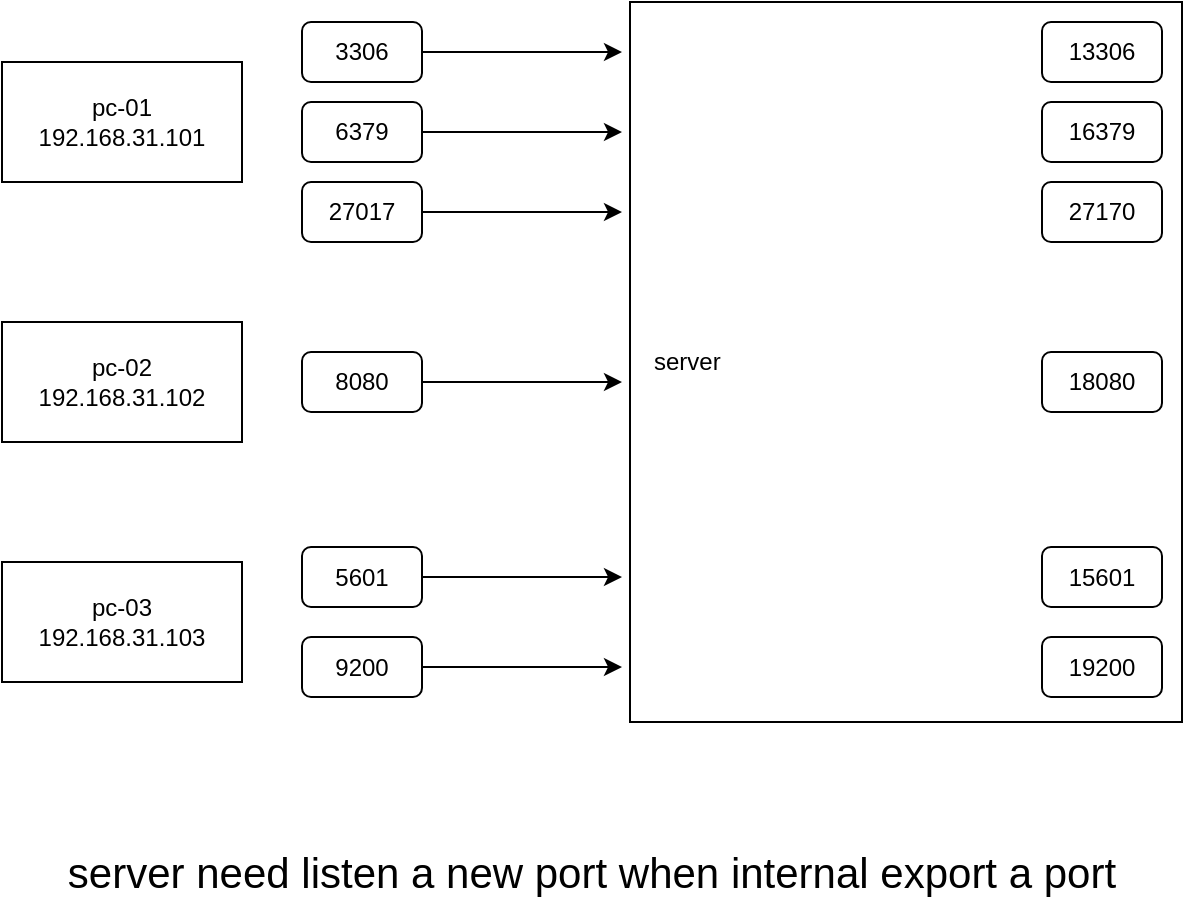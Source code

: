 <mxfile version="22.1.22" type="embed">
  <diagram id="23iRSUPoRavnBvh4doch" name="Page-1">
    <mxGraphModel dx="1155" dy="778" grid="1" gridSize="10" guides="1" tooltips="1" connect="1" arrows="1" fold="1" page="1" pageScale="1" pageWidth="827" pageHeight="1169" math="0" shadow="0">
      <root>
        <mxCell id="0" />
        <mxCell id="1" parent="0" />
        <mxCell id="2" value="pc-01&lt;br&gt;192.168.31.101" style="rounded=0;whiteSpace=wrap;html=1;" vertex="1" parent="1">
          <mxGeometry x="40" y="40" width="120" height="60" as="geometry" />
        </mxCell>
        <mxCell id="5" value="pc-02&lt;br&gt;192.168.31.102" style="rounded=0;whiteSpace=wrap;html=1;" vertex="1" parent="1">
          <mxGeometry x="40" y="170" width="120" height="60" as="geometry" />
        </mxCell>
        <mxCell id="6" value="pc-03&lt;br&gt;192.168.31.103" style="rounded=0;whiteSpace=wrap;html=1;" vertex="1" parent="1">
          <mxGeometry x="40" y="290" width="120" height="60" as="geometry" />
        </mxCell>
        <mxCell id="16" style="edgeStyle=orthogonalEdgeStyle;rounded=0;orthogonalLoop=1;jettySize=auto;html=1;" edge="1" parent="1" source="7">
          <mxGeometry relative="1" as="geometry">
            <mxPoint x="350" y="35" as="targetPoint" />
          </mxGeometry>
        </mxCell>
        <mxCell id="7" value="3306" style="rounded=1;whiteSpace=wrap;html=1;" vertex="1" parent="1">
          <mxGeometry x="190" y="20" width="60" height="30" as="geometry" />
        </mxCell>
        <mxCell id="17" style="edgeStyle=orthogonalEdgeStyle;rounded=0;orthogonalLoop=1;jettySize=auto;html=1;" edge="1" parent="1" source="8">
          <mxGeometry relative="1" as="geometry">
            <mxPoint x="350" y="75" as="targetPoint" />
          </mxGeometry>
        </mxCell>
        <mxCell id="8" value="6379" style="rounded=1;whiteSpace=wrap;html=1;" vertex="1" parent="1">
          <mxGeometry x="190" y="60" width="60" height="30" as="geometry" />
        </mxCell>
        <mxCell id="18" style="edgeStyle=orthogonalEdgeStyle;rounded=0;orthogonalLoop=1;jettySize=auto;html=1;" edge="1" parent="1" source="9">
          <mxGeometry relative="1" as="geometry">
            <mxPoint x="350" y="115" as="targetPoint" />
          </mxGeometry>
        </mxCell>
        <mxCell id="9" value="27017" style="rounded=1;whiteSpace=wrap;html=1;" vertex="1" parent="1">
          <mxGeometry x="190" y="100" width="60" height="30" as="geometry" />
        </mxCell>
        <mxCell id="11" value="&amp;nbsp; &amp;nbsp;server" style="rounded=0;whiteSpace=wrap;html=1;align=left;" vertex="1" parent="1">
          <mxGeometry x="354" y="10" width="276" height="360" as="geometry" />
        </mxCell>
        <mxCell id="19" style="edgeStyle=orthogonalEdgeStyle;rounded=0;orthogonalLoop=1;jettySize=auto;html=1;" edge="1" parent="1" source="13">
          <mxGeometry relative="1" as="geometry">
            <mxPoint x="350" y="200" as="targetPoint" />
          </mxGeometry>
        </mxCell>
        <mxCell id="13" value="8080" style="rounded=1;whiteSpace=wrap;html=1;" vertex="1" parent="1">
          <mxGeometry x="190" y="185" width="60" height="30" as="geometry" />
        </mxCell>
        <mxCell id="21" style="edgeStyle=orthogonalEdgeStyle;rounded=0;orthogonalLoop=1;jettySize=auto;html=1;" edge="1" parent="1" source="14">
          <mxGeometry relative="1" as="geometry">
            <mxPoint x="350" y="342.5" as="targetPoint" />
          </mxGeometry>
        </mxCell>
        <mxCell id="14" value="9200" style="rounded=1;whiteSpace=wrap;html=1;" vertex="1" parent="1">
          <mxGeometry x="190" y="327.5" width="60" height="30" as="geometry" />
        </mxCell>
        <mxCell id="20" style="edgeStyle=orthogonalEdgeStyle;rounded=0;orthogonalLoop=1;jettySize=auto;html=1;" edge="1" parent="1" source="15">
          <mxGeometry relative="1" as="geometry">
            <mxPoint x="350" y="297.5" as="targetPoint" />
          </mxGeometry>
        </mxCell>
        <mxCell id="15" value="5601" style="rounded=1;whiteSpace=wrap;html=1;" vertex="1" parent="1">
          <mxGeometry x="190" y="282.5" width="60" height="30" as="geometry" />
        </mxCell>
        <mxCell id="22" value="13306" style="rounded=1;whiteSpace=wrap;html=1;" vertex="1" parent="1">
          <mxGeometry x="560" y="20" width="60" height="30" as="geometry" />
        </mxCell>
        <mxCell id="23" value="16379" style="rounded=1;whiteSpace=wrap;html=1;" vertex="1" parent="1">
          <mxGeometry x="560" y="60" width="60" height="30" as="geometry" />
        </mxCell>
        <mxCell id="24" value="27170" style="rounded=1;whiteSpace=wrap;html=1;" vertex="1" parent="1">
          <mxGeometry x="560" y="100" width="60" height="30" as="geometry" />
        </mxCell>
        <mxCell id="25" value="18080" style="rounded=1;whiteSpace=wrap;html=1;" vertex="1" parent="1">
          <mxGeometry x="560" y="185" width="60" height="30" as="geometry" />
        </mxCell>
        <mxCell id="26" value="15601" style="rounded=1;whiteSpace=wrap;html=1;" vertex="1" parent="1">
          <mxGeometry x="560" y="282.5" width="60" height="30" as="geometry" />
        </mxCell>
        <mxCell id="27" value="19200" style="rounded=1;whiteSpace=wrap;html=1;" vertex="1" parent="1">
          <mxGeometry x="560" y="327.5" width="60" height="30" as="geometry" />
        </mxCell>
        <mxCell id="28" value="&lt;font style=&quot;font-size: 21px;&quot;&gt;server need listen a new port when internal export a port&lt;/font&gt;" style="text;html=1;strokeColor=none;fillColor=none;align=center;verticalAlign=middle;whiteSpace=wrap;rounded=0;" vertex="1" parent="1">
          <mxGeometry x="40" y="430" width="590" height="30" as="geometry" />
        </mxCell>
      </root>
    </mxGraphModel>
  </diagram>
</mxfile>
